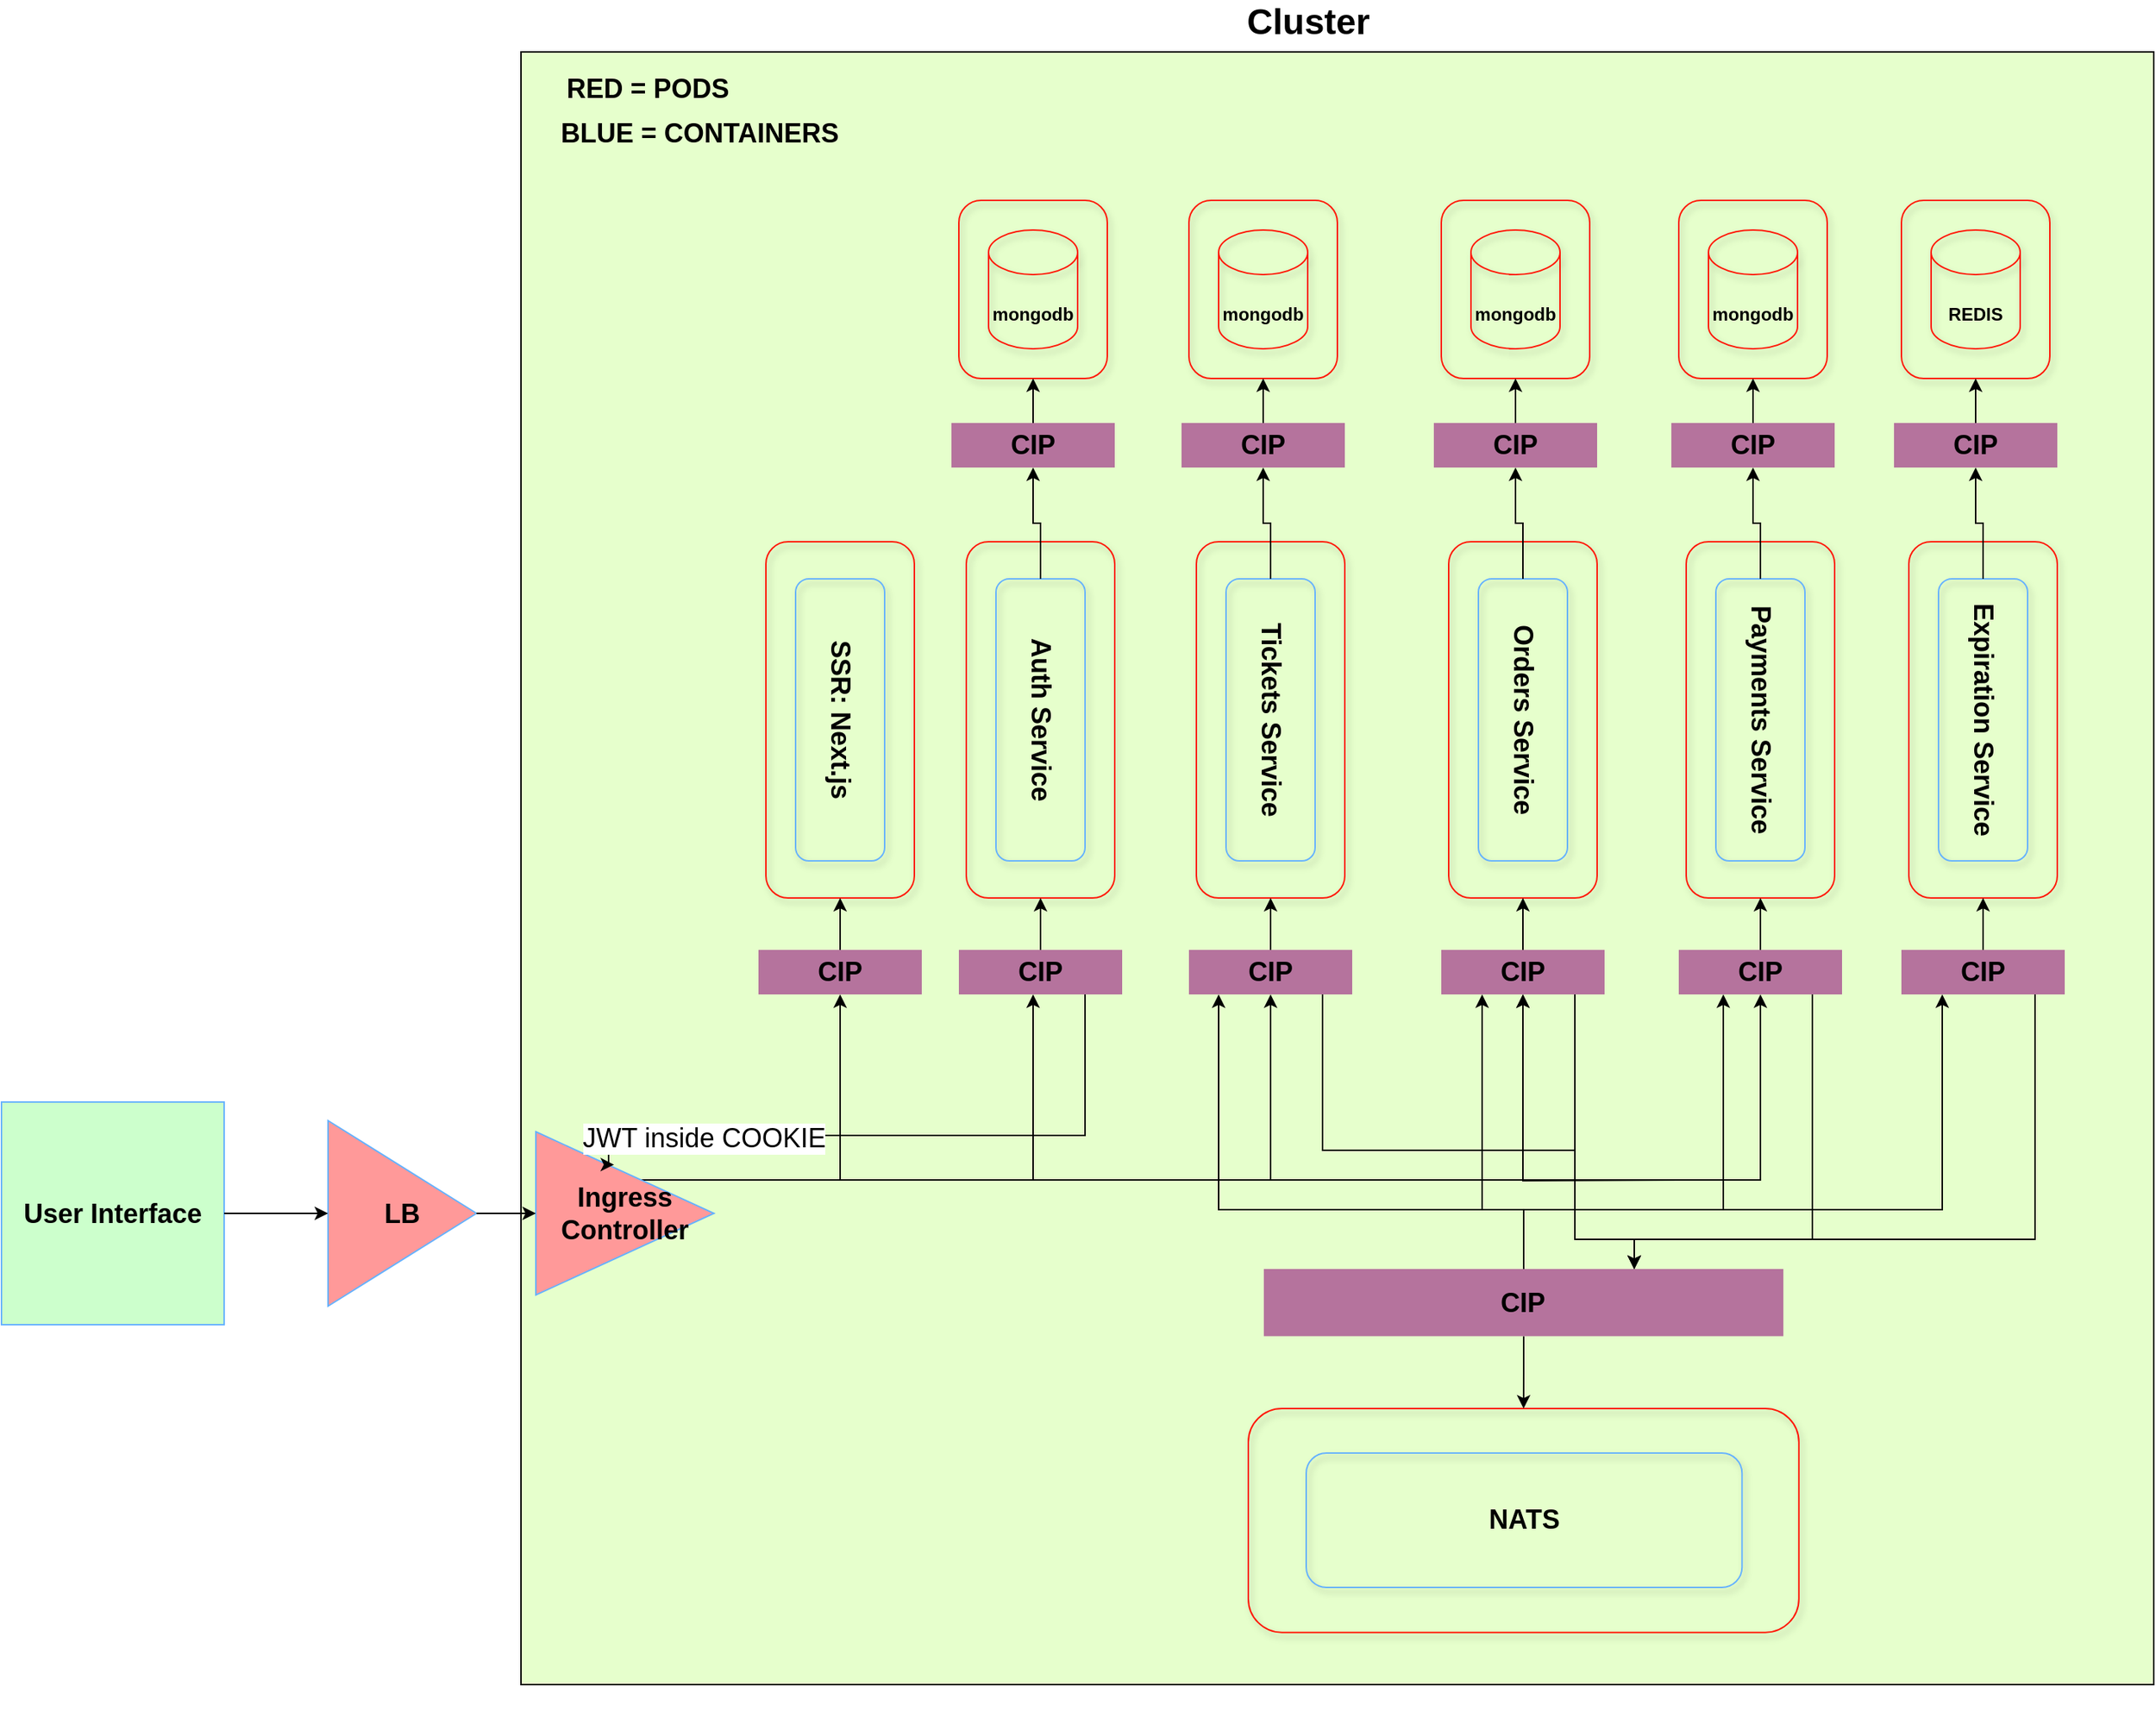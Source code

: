 <mxfile version="16.1.2" type="device"><diagram id="q9wXxjM_ykx0TMr-41ZR" name="Page-1"><mxGraphModel dx="4257" dy="2431" grid="1" gridSize="10" guides="1" tooltips="1" connect="1" arrows="1" fold="1" page="1" pageScale="1" pageWidth="850" pageHeight="1100" math="0" shadow="0"><root><mxCell id="0"/><mxCell id="1" parent="0"/><mxCell id="NYNyKy0_r3egmbN0h02k-190" value="&lt;b&gt;User Interface&lt;/b&gt;" style="whiteSpace=wrap;html=1;aspect=fixed;shadow=0;fontSize=18;strokeColor=#66B2FF;fillColor=#CCFFCC;" vertex="1" parent="1"><mxGeometry x="-1010" y="707.5" width="150" height="150" as="geometry"/></mxCell><mxCell id="NYNyKy0_r3egmbN0h02k-1" value="" style="whiteSpace=wrap;html=1;aspect=fixed;fillColor=#E6FFCC;" vertex="1" parent="1"><mxGeometry x="-660" width="1100" height="1100" as="geometry"/></mxCell><mxCell id="NYNyKy0_r3egmbN0h02k-2" value="&lt;font style=&quot;font-size: 24px&quot;&gt;&lt;b&gt;Cluster&lt;/b&gt;&lt;/font&gt;" style="text;html=1;align=center;verticalAlign=middle;resizable=0;points=[];autosize=1;strokeColor=none;fillColor=none;" vertex="1" parent="1"><mxGeometry x="-180" y="-30" width="100" height="20" as="geometry"/></mxCell><mxCell id="NYNyKy0_r3egmbN0h02k-100" value="" style="group" vertex="1" connectable="0" parent="1"><mxGeometry x="-215" y="100" width="115" height="535" as="geometry"/></mxCell><mxCell id="NYNyKy0_r3egmbN0h02k-18" value="&lt;b&gt;CIP&lt;/b&gt;" style="rounded=0;whiteSpace=wrap;html=1;shadow=0;fontSize=18;strokeColor=none;fillColor=#B5739D;" vertex="1" parent="NYNyKy0_r3egmbN0h02k-100"><mxGeometry y="150" width="110" height="30" as="geometry"/></mxCell><mxCell id="NYNyKy0_r3egmbN0h02k-20" value="" style="group" vertex="1" connectable="0" parent="NYNyKy0_r3egmbN0h02k-100"><mxGeometry x="5" width="100" height="120" as="geometry"/></mxCell><mxCell id="NYNyKy0_r3egmbN0h02k-12" value="" style="group" vertex="1" connectable="0" parent="NYNyKy0_r3egmbN0h02k-20"><mxGeometry width="100" height="120" as="geometry"/></mxCell><mxCell id="NYNyKy0_r3egmbN0h02k-5" value="" style="rounded=1;whiteSpace=wrap;html=1;shadow=1;fontSize=24;strokeColor=#FF1808;fillColor=none;rotation=90;" vertex="1" parent="NYNyKy0_r3egmbN0h02k-12"><mxGeometry x="-10" y="10" width="120" height="100" as="geometry"/></mxCell><mxCell id="NYNyKy0_r3egmbN0h02k-6" value="&lt;font style=&quot;font-size: 12px&quot;&gt;&lt;b&gt;mongodb&lt;/b&gt;&lt;/font&gt;" style="shape=cylinder3;whiteSpace=wrap;html=1;boundedLbl=1;backgroundOutline=1;size=15;shadow=1;fontSize=24;strokeColor=#FF1808;fillColor=none;" vertex="1" parent="NYNyKy0_r3egmbN0h02k-12"><mxGeometry x="20" y="20" width="60" height="80" as="geometry"/></mxCell><mxCell id="NYNyKy0_r3egmbN0h02k-30" value="" style="group" vertex="1" connectable="0" parent="NYNyKy0_r3egmbN0h02k-100"><mxGeometry x="5" y="230" width="110" height="305" as="geometry"/></mxCell><mxCell id="NYNyKy0_r3egmbN0h02k-10" value="" style="group" vertex="1" connectable="0" parent="NYNyKy0_r3egmbN0h02k-30"><mxGeometry x="5" width="100" height="240" as="geometry"/></mxCell><mxCell id="NYNyKy0_r3egmbN0h02k-4" value="" style="rounded=1;whiteSpace=wrap;html=1;shadow=1;fontSize=24;strokeColor=#FF1808;fillColor=none;rotation=90;" vertex="1" parent="NYNyKy0_r3egmbN0h02k-10"><mxGeometry x="-70" y="70" width="240" height="100" as="geometry"/></mxCell><mxCell id="NYNyKy0_r3egmbN0h02k-7" value="&lt;font style=&quot;font-size: 18px&quot;&gt;&lt;b&gt;Tickets Service&lt;/b&gt;&lt;/font&gt;" style="rounded=1;whiteSpace=wrap;html=1;shadow=1;fontSize=12;strokeColor=#66B2FF;fillColor=none;rotation=90;" vertex="1" parent="NYNyKy0_r3egmbN0h02k-10"><mxGeometry x="-45" y="90" width="190" height="60" as="geometry"/></mxCell><mxCell id="NYNyKy0_r3egmbN0h02k-29" style="edgeStyle=orthogonalEdgeStyle;rounded=0;orthogonalLoop=1;jettySize=auto;html=1;entryX=1;entryY=0.5;entryDx=0;entryDy=0;fontSize=18;" edge="1" parent="NYNyKy0_r3egmbN0h02k-30" source="NYNyKy0_r3egmbN0h02k-27" target="NYNyKy0_r3egmbN0h02k-4"><mxGeometry relative="1" as="geometry"/></mxCell><mxCell id="NYNyKy0_r3egmbN0h02k-27" value="&lt;b&gt;CIP&lt;/b&gt;" style="rounded=0;whiteSpace=wrap;html=1;shadow=0;fontSize=18;strokeColor=none;fillColor=#B5739D;" vertex="1" parent="NYNyKy0_r3egmbN0h02k-30"><mxGeometry y="275" width="110" height="30" as="geometry"/></mxCell><mxCell id="NYNyKy0_r3egmbN0h02k-37" style="edgeStyle=orthogonalEdgeStyle;rounded=0;orthogonalLoop=1;jettySize=auto;html=1;entryX=0.5;entryY=1;entryDx=0;entryDy=0;fontSize=18;" edge="1" parent="NYNyKy0_r3egmbN0h02k-100" source="NYNyKy0_r3egmbN0h02k-7" target="NYNyKy0_r3egmbN0h02k-18"><mxGeometry relative="1" as="geometry"/></mxCell><mxCell id="NYNyKy0_r3egmbN0h02k-19" style="edgeStyle=orthogonalEdgeStyle;rounded=0;orthogonalLoop=1;jettySize=auto;html=1;entryX=1;entryY=0.5;entryDx=0;entryDy=0;fontSize=18;" edge="1" parent="NYNyKy0_r3egmbN0h02k-100" source="NYNyKy0_r3egmbN0h02k-18" target="NYNyKy0_r3egmbN0h02k-5"><mxGeometry relative="1" as="geometry"/></mxCell><mxCell id="NYNyKy0_r3egmbN0h02k-101" value="&lt;font style=&quot;font-size: 18px&quot;&gt;&lt;b&gt;RED = PODS&lt;/b&gt;&lt;/font&gt;" style="text;html=1;align=center;verticalAlign=middle;resizable=0;points=[];autosize=1;strokeColor=none;fillColor=none;fontSize=18;" vertex="1" parent="1"><mxGeometry x="-640" y="10" width="130" height="30" as="geometry"/></mxCell><mxCell id="NYNyKy0_r3egmbN0h02k-110" value="" style="group" vertex="1" connectable="0" parent="1"><mxGeometry x="-45" y="100" width="115" height="535" as="geometry"/></mxCell><mxCell id="NYNyKy0_r3egmbN0h02k-112" value="" style="group" vertex="1" connectable="0" parent="NYNyKy0_r3egmbN0h02k-110"><mxGeometry x="5" width="100" height="120" as="geometry"/></mxCell><mxCell id="NYNyKy0_r3egmbN0h02k-113" value="" style="group" vertex="1" connectable="0" parent="NYNyKy0_r3egmbN0h02k-112"><mxGeometry width="100" height="120" as="geometry"/></mxCell><mxCell id="NYNyKy0_r3egmbN0h02k-114" value="" style="rounded=1;whiteSpace=wrap;html=1;shadow=1;fontSize=24;strokeColor=#FF1808;fillColor=none;rotation=90;" vertex="1" parent="NYNyKy0_r3egmbN0h02k-113"><mxGeometry x="-10" y="10" width="120" height="100" as="geometry"/></mxCell><mxCell id="NYNyKy0_r3egmbN0h02k-115" value="&lt;font style=&quot;font-size: 12px&quot;&gt;&lt;b&gt;mongodb&lt;/b&gt;&lt;/font&gt;" style="shape=cylinder3;whiteSpace=wrap;html=1;boundedLbl=1;backgroundOutline=1;size=15;shadow=1;fontSize=24;strokeColor=#FF1808;fillColor=none;" vertex="1" parent="NYNyKy0_r3egmbN0h02k-113"><mxGeometry x="20" y="20" width="60" height="80" as="geometry"/></mxCell><mxCell id="NYNyKy0_r3egmbN0h02k-136" value="" style="group" vertex="1" connectable="0" parent="NYNyKy0_r3egmbN0h02k-110"><mxGeometry y="150" width="115" height="385" as="geometry"/></mxCell><mxCell id="NYNyKy0_r3egmbN0h02k-111" value="&lt;b&gt;CIP&lt;/b&gt;" style="rounded=0;whiteSpace=wrap;html=1;shadow=0;fontSize=18;strokeColor=none;fillColor=#B5739D;" vertex="1" parent="NYNyKy0_r3egmbN0h02k-136"><mxGeometry width="110" height="30" as="geometry"/></mxCell><mxCell id="NYNyKy0_r3egmbN0h02k-116" value="" style="group" vertex="1" connectable="0" parent="NYNyKy0_r3egmbN0h02k-136"><mxGeometry x="5" y="80" width="110" height="305" as="geometry"/></mxCell><mxCell id="NYNyKy0_r3egmbN0h02k-117" value="" style="group" vertex="1" connectable="0" parent="NYNyKy0_r3egmbN0h02k-116"><mxGeometry x="5" width="100" height="240" as="geometry"/></mxCell><mxCell id="NYNyKy0_r3egmbN0h02k-118" value="" style="rounded=1;whiteSpace=wrap;html=1;shadow=1;fontSize=24;strokeColor=#FF1808;fillColor=none;rotation=90;" vertex="1" parent="NYNyKy0_r3egmbN0h02k-117"><mxGeometry x="-70" y="70" width="240" height="100" as="geometry"/></mxCell><mxCell id="NYNyKy0_r3egmbN0h02k-119" value="&lt;font style=&quot;font-size: 18px&quot;&gt;&lt;b&gt;Orders Service&lt;br&gt;&lt;/b&gt;&lt;/font&gt;" style="rounded=1;whiteSpace=wrap;html=1;shadow=1;fontSize=12;strokeColor=#66B2FF;fillColor=none;rotation=90;" vertex="1" parent="NYNyKy0_r3egmbN0h02k-117"><mxGeometry x="-45" y="90" width="190" height="60" as="geometry"/></mxCell><mxCell id="NYNyKy0_r3egmbN0h02k-120" style="edgeStyle=orthogonalEdgeStyle;rounded=0;orthogonalLoop=1;jettySize=auto;html=1;entryX=1;entryY=0.5;entryDx=0;entryDy=0;fontSize=18;" edge="1" parent="NYNyKy0_r3egmbN0h02k-116" source="NYNyKy0_r3egmbN0h02k-121" target="NYNyKy0_r3egmbN0h02k-118"><mxGeometry relative="1" as="geometry"/></mxCell><mxCell id="NYNyKy0_r3egmbN0h02k-121" value="&lt;b&gt;CIP&lt;/b&gt;" style="rounded=0;whiteSpace=wrap;html=1;shadow=0;fontSize=18;strokeColor=none;fillColor=#B5739D;" vertex="1" parent="NYNyKy0_r3egmbN0h02k-116"><mxGeometry y="275" width="110" height="30" as="geometry"/></mxCell><mxCell id="NYNyKy0_r3egmbN0h02k-122" style="edgeStyle=orthogonalEdgeStyle;rounded=0;orthogonalLoop=1;jettySize=auto;html=1;entryX=0.5;entryY=1;entryDx=0;entryDy=0;fontSize=18;" edge="1" parent="NYNyKy0_r3egmbN0h02k-136" source="NYNyKy0_r3egmbN0h02k-119" target="NYNyKy0_r3egmbN0h02k-111"><mxGeometry relative="1" as="geometry"/></mxCell><mxCell id="NYNyKy0_r3egmbN0h02k-123" style="edgeStyle=orthogonalEdgeStyle;rounded=0;orthogonalLoop=1;jettySize=auto;html=1;entryX=1;entryY=0.5;entryDx=0;entryDy=0;fontSize=18;" edge="1" parent="NYNyKy0_r3egmbN0h02k-110" source="NYNyKy0_r3egmbN0h02k-111" target="NYNyKy0_r3egmbN0h02k-114"><mxGeometry relative="1" as="geometry"/></mxCell><mxCell id="NYNyKy0_r3egmbN0h02k-137" value="" style="group" vertex="1" connectable="0" parent="1"><mxGeometry x="115" y="100" width="115" height="535" as="geometry"/></mxCell><mxCell id="NYNyKy0_r3egmbN0h02k-138" value="" style="group" vertex="1" connectable="0" parent="NYNyKy0_r3egmbN0h02k-137"><mxGeometry x="5" width="100" height="120" as="geometry"/></mxCell><mxCell id="NYNyKy0_r3egmbN0h02k-139" value="" style="group" vertex="1" connectable="0" parent="NYNyKy0_r3egmbN0h02k-138"><mxGeometry width="100" height="120" as="geometry"/></mxCell><mxCell id="NYNyKy0_r3egmbN0h02k-140" value="" style="rounded=1;whiteSpace=wrap;html=1;shadow=1;fontSize=24;strokeColor=#FF1808;fillColor=none;rotation=90;" vertex="1" parent="NYNyKy0_r3egmbN0h02k-139"><mxGeometry x="-10" y="10" width="120" height="100" as="geometry"/></mxCell><mxCell id="NYNyKy0_r3egmbN0h02k-141" value="&lt;font style=&quot;font-size: 12px&quot;&gt;&lt;b&gt;mongodb&lt;/b&gt;&lt;/font&gt;" style="shape=cylinder3;whiteSpace=wrap;html=1;boundedLbl=1;backgroundOutline=1;size=15;shadow=1;fontSize=24;strokeColor=#FF1808;fillColor=none;" vertex="1" parent="NYNyKy0_r3egmbN0h02k-139"><mxGeometry x="20" y="20" width="60" height="80" as="geometry"/></mxCell><mxCell id="NYNyKy0_r3egmbN0h02k-142" value="" style="group" vertex="1" connectable="0" parent="NYNyKy0_r3egmbN0h02k-137"><mxGeometry y="150" width="115" height="385" as="geometry"/></mxCell><mxCell id="NYNyKy0_r3egmbN0h02k-143" value="&lt;b&gt;CIP&lt;/b&gt;" style="rounded=0;whiteSpace=wrap;html=1;shadow=0;fontSize=18;strokeColor=none;fillColor=#B5739D;" vertex="1" parent="NYNyKy0_r3egmbN0h02k-142"><mxGeometry width="110" height="30" as="geometry"/></mxCell><mxCell id="NYNyKy0_r3egmbN0h02k-144" value="" style="group" vertex="1" connectable="0" parent="NYNyKy0_r3egmbN0h02k-142"><mxGeometry x="5" y="80" width="110" height="305" as="geometry"/></mxCell><mxCell id="NYNyKy0_r3egmbN0h02k-145" value="" style="group" vertex="1" connectable="0" parent="NYNyKy0_r3egmbN0h02k-144"><mxGeometry x="5" width="100" height="240" as="geometry"/></mxCell><mxCell id="NYNyKy0_r3egmbN0h02k-146" value="" style="rounded=1;whiteSpace=wrap;html=1;shadow=1;fontSize=24;strokeColor=#FF1808;fillColor=none;rotation=90;" vertex="1" parent="NYNyKy0_r3egmbN0h02k-145"><mxGeometry x="-70" y="70" width="240" height="100" as="geometry"/></mxCell><mxCell id="NYNyKy0_r3egmbN0h02k-147" value="&lt;font style=&quot;font-size: 18px&quot;&gt;&lt;b&gt;Payments Service&lt;br&gt;&lt;/b&gt;&lt;/font&gt;" style="rounded=1;whiteSpace=wrap;html=1;shadow=1;fontSize=12;strokeColor=#66B2FF;fillColor=none;rotation=90;" vertex="1" parent="NYNyKy0_r3egmbN0h02k-145"><mxGeometry x="-45" y="90" width="190" height="60" as="geometry"/></mxCell><mxCell id="NYNyKy0_r3egmbN0h02k-148" style="edgeStyle=orthogonalEdgeStyle;rounded=0;orthogonalLoop=1;jettySize=auto;html=1;entryX=1;entryY=0.5;entryDx=0;entryDy=0;fontSize=18;" edge="1" parent="NYNyKy0_r3egmbN0h02k-144" source="NYNyKy0_r3egmbN0h02k-149" target="NYNyKy0_r3egmbN0h02k-146"><mxGeometry relative="1" as="geometry"/></mxCell><mxCell id="NYNyKy0_r3egmbN0h02k-149" value="&lt;b&gt;CIP&lt;/b&gt;" style="rounded=0;whiteSpace=wrap;html=1;shadow=0;fontSize=18;strokeColor=none;fillColor=#B5739D;" vertex="1" parent="NYNyKy0_r3egmbN0h02k-144"><mxGeometry y="275" width="110" height="30" as="geometry"/></mxCell><mxCell id="NYNyKy0_r3egmbN0h02k-150" style="edgeStyle=orthogonalEdgeStyle;rounded=0;orthogonalLoop=1;jettySize=auto;html=1;entryX=0.5;entryY=1;entryDx=0;entryDy=0;fontSize=18;" edge="1" parent="NYNyKy0_r3egmbN0h02k-142" source="NYNyKy0_r3egmbN0h02k-147" target="NYNyKy0_r3egmbN0h02k-143"><mxGeometry relative="1" as="geometry"/></mxCell><mxCell id="NYNyKy0_r3egmbN0h02k-151" style="edgeStyle=orthogonalEdgeStyle;rounded=0;orthogonalLoop=1;jettySize=auto;html=1;entryX=1;entryY=0.5;entryDx=0;entryDy=0;fontSize=18;" edge="1" parent="NYNyKy0_r3egmbN0h02k-137" source="NYNyKy0_r3egmbN0h02k-143" target="NYNyKy0_r3egmbN0h02k-140"><mxGeometry relative="1" as="geometry"/></mxCell><mxCell id="NYNyKy0_r3egmbN0h02k-166" value="" style="group" vertex="1" connectable="0" parent="1"><mxGeometry x="265" y="100" width="115" height="535" as="geometry"/></mxCell><mxCell id="NYNyKy0_r3egmbN0h02k-167" value="" style="group" vertex="1" connectable="0" parent="NYNyKy0_r3egmbN0h02k-166"><mxGeometry x="5" width="100" height="120" as="geometry"/></mxCell><mxCell id="NYNyKy0_r3egmbN0h02k-168" value="" style="group" vertex="1" connectable="0" parent="NYNyKy0_r3egmbN0h02k-167"><mxGeometry width="100" height="120" as="geometry"/></mxCell><mxCell id="NYNyKy0_r3egmbN0h02k-169" value="" style="rounded=1;whiteSpace=wrap;html=1;shadow=1;fontSize=24;strokeColor=#FF1808;fillColor=none;rotation=90;" vertex="1" parent="NYNyKy0_r3egmbN0h02k-168"><mxGeometry x="-10" y="10" width="120" height="100" as="geometry"/></mxCell><mxCell id="NYNyKy0_r3egmbN0h02k-170" value="&lt;span style=&quot;font-size: 12px&quot;&gt;&lt;b&gt;REDIS&lt;/b&gt;&lt;/span&gt;" style="shape=cylinder3;whiteSpace=wrap;html=1;boundedLbl=1;backgroundOutline=1;size=15;shadow=1;fontSize=24;strokeColor=#FF1808;fillColor=none;" vertex="1" parent="NYNyKy0_r3egmbN0h02k-168"><mxGeometry x="20" y="20" width="60" height="80" as="geometry"/></mxCell><mxCell id="NYNyKy0_r3egmbN0h02k-171" value="" style="group" vertex="1" connectable="0" parent="NYNyKy0_r3egmbN0h02k-166"><mxGeometry y="150" width="115" height="385" as="geometry"/></mxCell><mxCell id="NYNyKy0_r3egmbN0h02k-172" value="&lt;b&gt;CIP&lt;/b&gt;" style="rounded=0;whiteSpace=wrap;html=1;shadow=0;fontSize=18;strokeColor=none;fillColor=#B5739D;" vertex="1" parent="NYNyKy0_r3egmbN0h02k-171"><mxGeometry width="110" height="30" as="geometry"/></mxCell><mxCell id="NYNyKy0_r3egmbN0h02k-173" value="" style="group" vertex="1" connectable="0" parent="NYNyKy0_r3egmbN0h02k-171"><mxGeometry x="5" y="80" width="110" height="305" as="geometry"/></mxCell><mxCell id="NYNyKy0_r3egmbN0h02k-174" value="" style="group" vertex="1" connectable="0" parent="NYNyKy0_r3egmbN0h02k-173"><mxGeometry x="5" width="100" height="240" as="geometry"/></mxCell><mxCell id="NYNyKy0_r3egmbN0h02k-175" value="" style="rounded=1;whiteSpace=wrap;html=1;shadow=1;fontSize=24;strokeColor=#FF1808;fillColor=none;rotation=90;" vertex="1" parent="NYNyKy0_r3egmbN0h02k-174"><mxGeometry x="-70" y="70" width="240" height="100" as="geometry"/></mxCell><mxCell id="NYNyKy0_r3egmbN0h02k-176" value="&lt;font style=&quot;font-size: 18px&quot;&gt;&lt;b&gt;Expiration Service&lt;br&gt;&lt;/b&gt;&lt;/font&gt;" style="rounded=1;whiteSpace=wrap;html=1;shadow=1;fontSize=12;strokeColor=#66B2FF;fillColor=none;rotation=90;" vertex="1" parent="NYNyKy0_r3egmbN0h02k-174"><mxGeometry x="-45" y="90" width="190" height="60" as="geometry"/></mxCell><mxCell id="NYNyKy0_r3egmbN0h02k-177" style="edgeStyle=orthogonalEdgeStyle;rounded=0;orthogonalLoop=1;jettySize=auto;html=1;entryX=1;entryY=0.5;entryDx=0;entryDy=0;fontSize=18;" edge="1" parent="NYNyKy0_r3egmbN0h02k-173" source="NYNyKy0_r3egmbN0h02k-178" target="NYNyKy0_r3egmbN0h02k-175"><mxGeometry relative="1" as="geometry"/></mxCell><mxCell id="NYNyKy0_r3egmbN0h02k-178" value="&lt;b&gt;CIP&lt;/b&gt;" style="rounded=0;whiteSpace=wrap;html=1;shadow=0;fontSize=18;strokeColor=none;fillColor=#B5739D;" vertex="1" parent="NYNyKy0_r3egmbN0h02k-173"><mxGeometry y="275" width="110" height="30" as="geometry"/></mxCell><mxCell id="NYNyKy0_r3egmbN0h02k-179" style="edgeStyle=orthogonalEdgeStyle;rounded=0;orthogonalLoop=1;jettySize=auto;html=1;entryX=0.5;entryY=1;entryDx=0;entryDy=0;fontSize=18;" edge="1" parent="NYNyKy0_r3egmbN0h02k-171" source="NYNyKy0_r3egmbN0h02k-176" target="NYNyKy0_r3egmbN0h02k-172"><mxGeometry relative="1" as="geometry"/></mxCell><mxCell id="NYNyKy0_r3egmbN0h02k-180" style="edgeStyle=orthogonalEdgeStyle;rounded=0;orthogonalLoop=1;jettySize=auto;html=1;entryX=1;entryY=0.5;entryDx=0;entryDy=0;fontSize=18;" edge="1" parent="NYNyKy0_r3egmbN0h02k-166" source="NYNyKy0_r3egmbN0h02k-172" target="NYNyKy0_r3egmbN0h02k-169"><mxGeometry relative="1" as="geometry"/></mxCell><mxCell id="NYNyKy0_r3egmbN0h02k-181" value="&lt;b&gt;LB&lt;/b&gt;" style="triangle;whiteSpace=wrap;html=1;shadow=0;fontSize=18;strokeColor=#66B2FF;fillColor=#FF9999;" vertex="1" parent="1"><mxGeometry x="-790" y="720" width="100" height="125" as="geometry"/></mxCell><mxCell id="NYNyKy0_r3egmbN0h02k-184" style="edgeStyle=orthogonalEdgeStyle;rounded=0;orthogonalLoop=1;jettySize=auto;html=1;entryX=0.5;entryY=1;entryDx=0;entryDy=0;fontSize=18;" edge="1" parent="1" source="NYNyKy0_r3egmbN0h02k-183"><mxGeometry relative="1" as="geometry"><mxPoint x="-315" y="635" as="targetPoint"/><Array as="points"><mxPoint x="-315" y="760"/></Array></mxGeometry></mxCell><mxCell id="NYNyKy0_r3egmbN0h02k-185" style="edgeStyle=orthogonalEdgeStyle;rounded=0;orthogonalLoop=1;jettySize=auto;html=1;fontSize=18;entryX=0.5;entryY=1;entryDx=0;entryDy=0;" edge="1" parent="1" source="NYNyKy0_r3egmbN0h02k-183" target="NYNyKy0_r3egmbN0h02k-27"><mxGeometry relative="1" as="geometry"><mxPoint x="-155" y="640" as="targetPoint"/><Array as="points"><mxPoint x="-155" y="760"/></Array></mxGeometry></mxCell><mxCell id="NYNyKy0_r3egmbN0h02k-186" style="edgeStyle=orthogonalEdgeStyle;rounded=0;orthogonalLoop=1;jettySize=auto;html=1;fontSize=18;" edge="1" parent="1" source="NYNyKy0_r3egmbN0h02k-183" target="NYNyKy0_r3egmbN0h02k-121"><mxGeometry relative="1" as="geometry"><Array as="points"><mxPoint x="15" y="760"/></Array></mxGeometry></mxCell><mxCell id="NYNyKy0_r3egmbN0h02k-187" style="edgeStyle=orthogonalEdgeStyle;rounded=0;orthogonalLoop=1;jettySize=auto;html=1;fontSize=18;" edge="1" parent="1" source="NYNyKy0_r3egmbN0h02k-183" target="NYNyKy0_r3egmbN0h02k-149"><mxGeometry relative="1" as="geometry"><Array as="points"><mxPoint x="175" y="760"/></Array></mxGeometry></mxCell><mxCell id="NYNyKy0_r3egmbN0h02k-237" style="edgeStyle=orthogonalEdgeStyle;rounded=0;orthogonalLoop=1;jettySize=auto;html=1;entryX=0.5;entryY=1;entryDx=0;entryDy=0;shadow=0;fontSize=18;strokeColor=#000000;fillColor=#0829FF;" edge="1" parent="1" source="NYNyKy0_r3egmbN0h02k-183" target="NYNyKy0_r3egmbN0h02k-215"><mxGeometry relative="1" as="geometry"><Array as="points"><mxPoint x="-445" y="760"/></Array></mxGeometry></mxCell><mxCell id="NYNyKy0_r3egmbN0h02k-183" value="&lt;b&gt;Ingress Controller&lt;/b&gt;" style="triangle;whiteSpace=wrap;html=1;shadow=0;fontSize=18;strokeColor=#66B2FF;fillColor=#FF9999;" vertex="1" parent="1"><mxGeometry x="-650" y="727.5" width="120" height="110" as="geometry"/></mxCell><mxCell id="NYNyKy0_r3egmbN0h02k-189" style="edgeStyle=orthogonalEdgeStyle;rounded=0;orthogonalLoop=1;jettySize=auto;html=1;fontSize=18;" edge="1" parent="1" source="NYNyKy0_r3egmbN0h02k-181" target="NYNyKy0_r3egmbN0h02k-183"><mxGeometry relative="1" as="geometry"/></mxCell><mxCell id="NYNyKy0_r3egmbN0h02k-191" style="edgeStyle=orthogonalEdgeStyle;rounded=0;orthogonalLoop=1;jettySize=auto;html=1;entryX=0;entryY=0.5;entryDx=0;entryDy=0;fontSize=18;" edge="1" parent="1" source="NYNyKy0_r3egmbN0h02k-190" target="NYNyKy0_r3egmbN0h02k-181"><mxGeometry relative="1" as="geometry"/></mxCell><mxCell id="NYNyKy0_r3egmbN0h02k-194" value="" style="group;rotation=-90;" vertex="1" connectable="0" parent="1"><mxGeometry x="-20" y="760" width="220.909" height="460" as="geometry"/></mxCell><mxCell id="NYNyKy0_r3egmbN0h02k-196" value="" style="group;rotation=-90;" vertex="1" connectable="0" parent="NYNyKy0_r3egmbN0h02k-194"><mxGeometry x="-42" y="49" width="262.909" height="361.967" as="geometry"/></mxCell><mxCell id="NYNyKy0_r3egmbN0h02k-197" value="" style="group;rotation=-90;" vertex="1" connectable="0" parent="NYNyKy0_r3egmbN0h02k-196"><mxGeometry width="262.909" height="361.967" as="geometry"/></mxCell><mxCell id="NYNyKy0_r3egmbN0h02k-202" value="" style="group" vertex="1" connectable="0" parent="NYNyKy0_r3egmbN0h02k-197"><mxGeometry x="-108" y="105" width="370.909" height="150.82" as="geometry"/></mxCell><mxCell id="NYNyKy0_r3egmbN0h02k-198" value="" style="rounded=1;whiteSpace=wrap;html=1;shadow=1;fontSize=24;strokeColor=#FF1808;fillColor=none;rotation=0;" vertex="1" parent="NYNyKy0_r3egmbN0h02k-202"><mxGeometry width="370.909" height="150.82" as="geometry"/></mxCell><mxCell id="NYNyKy0_r3egmbN0h02k-199" value="&lt;font style=&quot;font-size: 18px&quot;&gt;&lt;b&gt;NATS&lt;br&gt;&lt;/b&gt;&lt;/font&gt;" style="rounded=1;whiteSpace=wrap;html=1;shadow=1;fontSize=12;strokeColor=#66B2FF;fillColor=none;rotation=0;" vertex="1" parent="NYNyKy0_r3egmbN0h02k-202"><mxGeometry x="39" y="30" width="293.636" height="90.492" as="geometry"/></mxCell><mxCell id="NYNyKy0_r3egmbN0h02k-201" style="edgeStyle=orthogonalEdgeStyle;rounded=0;orthogonalLoop=1;jettySize=auto;html=1;fontSize=18;" edge="1" parent="1" source="NYNyKy0_r3egmbN0h02k-195" target="NYNyKy0_r3egmbN0h02k-198"><mxGeometry relative="1" as="geometry"/></mxCell><mxCell id="NYNyKy0_r3egmbN0h02k-209" style="edgeStyle=orthogonalEdgeStyle;rounded=0;orthogonalLoop=1;jettySize=auto;html=1;fontSize=18;" edge="1" parent="1" source="NYNyKy0_r3egmbN0h02k-195" target="NYNyKy0_r3egmbN0h02k-149"><mxGeometry relative="1" as="geometry"><mxPoint x="150" y="640" as="targetPoint"/><Array as="points"><mxPoint x="16" y="780"/><mxPoint x="150" y="780"/></Array></mxGeometry></mxCell><mxCell id="NYNyKy0_r3egmbN0h02k-210" style="edgeStyle=orthogonalEdgeStyle;rounded=0;orthogonalLoop=1;jettySize=auto;html=1;entryX=0.25;entryY=1;entryDx=0;entryDy=0;fontSize=18;" edge="1" parent="1" source="NYNyKy0_r3egmbN0h02k-195" target="NYNyKy0_r3egmbN0h02k-121"><mxGeometry relative="1" as="geometry"><Array as="points"><mxPoint x="16" y="780"/><mxPoint x="-12" y="780"/></Array></mxGeometry></mxCell><mxCell id="NYNyKy0_r3egmbN0h02k-211" style="edgeStyle=orthogonalEdgeStyle;rounded=0;orthogonalLoop=1;jettySize=auto;html=1;entryX=0.25;entryY=1;entryDx=0;entryDy=0;fontSize=18;fillColor=#0829FF;shadow=0;strokeColor=#000000;" edge="1" parent="1" source="NYNyKy0_r3egmbN0h02k-195" target="NYNyKy0_r3egmbN0h02k-178"><mxGeometry relative="1" as="geometry"><Array as="points"><mxPoint x="16" y="780"/><mxPoint x="298" y="780"/></Array></mxGeometry></mxCell><mxCell id="NYNyKy0_r3egmbN0h02k-212" style="edgeStyle=orthogonalEdgeStyle;rounded=0;orthogonalLoop=1;jettySize=auto;html=1;fontSize=18;" edge="1" parent="1" source="NYNyKy0_r3egmbN0h02k-195" target="NYNyKy0_r3egmbN0h02k-27"><mxGeometry relative="1" as="geometry"><mxPoint x="-190" y="640" as="targetPoint"/><Array as="points"><mxPoint x="16" y="780"/><mxPoint x="-190" y="780"/></Array></mxGeometry></mxCell><mxCell id="NYNyKy0_r3egmbN0h02k-195" value="&lt;b&gt;CIP&lt;/b&gt;" style="rounded=0;whiteSpace=wrap;html=1;shadow=0;fontSize=18;strokeColor=none;fillColor=#B5739D;rotation=0;" vertex="1" parent="1"><mxGeometry x="-159.55" y="820" width="350" height="45.25" as="geometry"/></mxCell><mxCell id="NYNyKy0_r3egmbN0h02k-206" style="edgeStyle=orthogonalEdgeStyle;rounded=0;orthogonalLoop=1;jettySize=auto;html=1;fontSize=18;" edge="1" parent="1" source="NYNyKy0_r3egmbN0h02k-178" target="NYNyKy0_r3egmbN0h02k-195"><mxGeometry relative="1" as="geometry"><Array as="points"><mxPoint x="360" y="800"/><mxPoint x="90" y="800"/></Array></mxGeometry></mxCell><mxCell id="NYNyKy0_r3egmbN0h02k-207" value="" style="edgeStyle=orthogonalEdgeStyle;rounded=0;orthogonalLoop=1;jettySize=auto;html=1;fontSize=18;" edge="1" parent="1" target="NYNyKy0_r3egmbN0h02k-121"><mxGeometry relative="1" as="geometry"><mxPoint x="120" y="760" as="sourcePoint"/></mxGeometry></mxCell><mxCell id="NYNyKy0_r3egmbN0h02k-208" style="edgeStyle=orthogonalEdgeStyle;rounded=0;orthogonalLoop=1;jettySize=auto;html=1;fontSize=18;" edge="1" parent="1" source="NYNyKy0_r3egmbN0h02k-149" target="NYNyKy0_r3egmbN0h02k-195"><mxGeometry relative="1" as="geometry"><Array as="points"><mxPoint x="210" y="800"/><mxPoint x="90" y="800"/></Array></mxGeometry></mxCell><mxCell id="NYNyKy0_r3egmbN0h02k-213" style="edgeStyle=orthogonalEdgeStyle;rounded=0;orthogonalLoop=1;jettySize=auto;html=1;shadow=0;fontSize=18;strokeColor=#000000;fillColor=#0829FF;" edge="1" parent="1" source="NYNyKy0_r3egmbN0h02k-121"><mxGeometry relative="1" as="geometry"><mxPoint x="90" y="820" as="targetPoint"/><Array as="points"><mxPoint x="50" y="800"/><mxPoint x="90" y="800"/></Array></mxGeometry></mxCell><mxCell id="NYNyKy0_r3egmbN0h02k-214" style="edgeStyle=orthogonalEdgeStyle;rounded=0;orthogonalLoop=1;jettySize=auto;html=1;shadow=0;fontSize=18;strokeColor=#000000;fillColor=#0829FF;" edge="1" parent="1" source="NYNyKy0_r3egmbN0h02k-27"><mxGeometry relative="1" as="geometry"><mxPoint x="90" y="820" as="targetPoint"/><Array as="points"><mxPoint x="-120" y="740"/><mxPoint x="50" y="740"/><mxPoint x="50" y="800"/><mxPoint x="90" y="800"/></Array></mxGeometry></mxCell><mxCell id="NYNyKy0_r3egmbN0h02k-215" value="&lt;b&gt;CIP&lt;/b&gt;" style="rounded=0;whiteSpace=wrap;html=1;shadow=0;fontSize=18;strokeColor=none;fillColor=#B5739D;" vertex="1" parent="1"><mxGeometry x="-500" y="605" width="110" height="30" as="geometry"/></mxCell><mxCell id="NYNyKy0_r3egmbN0h02k-216" value="" style="group" vertex="1" connectable="0" parent="1"><mxGeometry x="-495" y="330" width="100" height="240" as="geometry"/></mxCell><mxCell id="NYNyKy0_r3egmbN0h02k-217" value="" style="group" vertex="1" connectable="0" parent="NYNyKy0_r3egmbN0h02k-216"><mxGeometry width="100" height="240" as="geometry"/></mxCell><mxCell id="NYNyKy0_r3egmbN0h02k-218" value="" style="rounded=1;whiteSpace=wrap;html=1;shadow=1;fontSize=24;strokeColor=#FF1808;fillColor=none;rotation=90;" vertex="1" parent="NYNyKy0_r3egmbN0h02k-217"><mxGeometry x="-70" y="70" width="240" height="100" as="geometry"/></mxCell><mxCell id="NYNyKy0_r3egmbN0h02k-219" value="&lt;font style=&quot;font-size: 18px&quot;&gt;&lt;b&gt;SSR: Next.js&lt;br&gt;&lt;/b&gt;&lt;/font&gt;" style="rounded=1;whiteSpace=wrap;html=1;shadow=1;fontSize=12;strokeColor=#66B2FF;fillColor=none;rotation=90;" vertex="1" parent="NYNyKy0_r3egmbN0h02k-217"><mxGeometry x="-45" y="90" width="190" height="60" as="geometry"/></mxCell><mxCell id="NYNyKy0_r3egmbN0h02k-220" style="edgeStyle=orthogonalEdgeStyle;rounded=0;orthogonalLoop=1;jettySize=auto;html=1;entryX=1;entryY=0.5;entryDx=0;entryDy=0;fontSize=18;" edge="1" parent="1" source="NYNyKy0_r3egmbN0h02k-215" target="NYNyKy0_r3egmbN0h02k-218"><mxGeometry relative="1" as="geometry"/></mxCell><mxCell id="NYNyKy0_r3egmbN0h02k-221" value="&lt;b&gt;CIP&lt;/b&gt;" style="rounded=0;whiteSpace=wrap;html=1;shadow=0;fontSize=18;strokeColor=none;fillColor=#B5739D;" vertex="1" parent="1"><mxGeometry x="-370" y="250" width="110" height="30" as="geometry"/></mxCell><mxCell id="NYNyKy0_r3egmbN0h02k-222" value="" style="group" vertex="1" connectable="0" parent="1"><mxGeometry x="-365" y="100" width="100" height="120" as="geometry"/></mxCell><mxCell id="NYNyKy0_r3egmbN0h02k-223" value="" style="group" vertex="1" connectable="0" parent="NYNyKy0_r3egmbN0h02k-222"><mxGeometry width="100" height="120" as="geometry"/></mxCell><mxCell id="NYNyKy0_r3egmbN0h02k-224" value="" style="rounded=1;whiteSpace=wrap;html=1;shadow=1;fontSize=24;strokeColor=#FF1808;fillColor=none;rotation=90;" vertex="1" parent="NYNyKy0_r3egmbN0h02k-223"><mxGeometry x="-10" y="10" width="120" height="100" as="geometry"/></mxCell><mxCell id="NYNyKy0_r3egmbN0h02k-225" value="&lt;font style=&quot;font-size: 12px&quot;&gt;&lt;b&gt;mongodb&lt;/b&gt;&lt;/font&gt;" style="shape=cylinder3;whiteSpace=wrap;html=1;boundedLbl=1;backgroundOutline=1;size=15;shadow=1;fontSize=24;strokeColor=#FF1808;fillColor=none;" vertex="1" parent="NYNyKy0_r3egmbN0h02k-223"><mxGeometry x="20" y="20" width="60" height="80" as="geometry"/></mxCell><mxCell id="NYNyKy0_r3egmbN0h02k-226" value="" style="group" vertex="1" connectable="0" parent="1"><mxGeometry x="-360" y="330" width="100" height="240" as="geometry"/></mxCell><mxCell id="NYNyKy0_r3egmbN0h02k-227" value="" style="rounded=1;whiteSpace=wrap;html=1;shadow=1;fontSize=24;strokeColor=#FF1808;fillColor=none;rotation=90;" vertex="1" parent="NYNyKy0_r3egmbN0h02k-226"><mxGeometry x="-70" y="70" width="240" height="100" as="geometry"/></mxCell><mxCell id="NYNyKy0_r3egmbN0h02k-228" value="&lt;font style=&quot;font-size: 18px&quot;&gt;&lt;b&gt;Auth Service&lt;/b&gt;&lt;/font&gt;" style="rounded=1;whiteSpace=wrap;html=1;shadow=1;fontSize=12;strokeColor=#66B2FF;fillColor=none;rotation=90;" vertex="1" parent="NYNyKy0_r3egmbN0h02k-226"><mxGeometry x="-45" y="90" width="190" height="60" as="geometry"/></mxCell><mxCell id="NYNyKy0_r3egmbN0h02k-230" style="edgeStyle=orthogonalEdgeStyle;rounded=0;orthogonalLoop=1;jettySize=auto;html=1;entryX=0.5;entryY=1;entryDx=0;entryDy=0;fontSize=18;" edge="1" parent="1" source="NYNyKy0_r3egmbN0h02k-228" target="NYNyKy0_r3egmbN0h02k-221"><mxGeometry relative="1" as="geometry"/></mxCell><mxCell id="NYNyKy0_r3egmbN0h02k-231" style="edgeStyle=orthogonalEdgeStyle;rounded=0;orthogonalLoop=1;jettySize=auto;html=1;entryX=1;entryY=0.5;entryDx=0;entryDy=0;fontSize=18;" edge="1" parent="1" source="NYNyKy0_r3egmbN0h02k-221" target="NYNyKy0_r3egmbN0h02k-224"><mxGeometry relative="1" as="geometry"/></mxCell><mxCell id="NYNyKy0_r3egmbN0h02k-236" style="edgeStyle=orthogonalEdgeStyle;rounded=0;orthogonalLoop=1;jettySize=auto;html=1;entryX=1;entryY=0.5;entryDx=0;entryDy=0;shadow=0;fontSize=18;strokeColor=#000000;fillColor=#0829FF;" edge="1" parent="1" source="NYNyKy0_r3egmbN0h02k-232" target="NYNyKy0_r3egmbN0h02k-227"><mxGeometry relative="1" as="geometry"/></mxCell><mxCell id="NYNyKy0_r3egmbN0h02k-238" style="edgeStyle=orthogonalEdgeStyle;rounded=0;orthogonalLoop=1;jettySize=auto;html=1;entryX=0.439;entryY=0.202;entryDx=0;entryDy=0;entryPerimeter=0;shadow=0;fontSize=18;strokeColor=#000000;fillColor=#0829FF;" edge="1" parent="1" source="NYNyKy0_r3egmbN0h02k-232" target="NYNyKy0_r3egmbN0h02k-183"><mxGeometry relative="1" as="geometry"><Array as="points"><mxPoint x="-280" y="730"/><mxPoint x="-601" y="730"/><mxPoint x="-601" y="750"/></Array></mxGeometry></mxCell><mxCell id="NYNyKy0_r3egmbN0h02k-239" value="JWT inside COOKIE" style="edgeLabel;html=1;align=center;verticalAlign=middle;resizable=0;points=[];fontSize=18;" vertex="1" connectable="0" parent="NYNyKy0_r3egmbN0h02k-238"><mxGeometry x="0.605" y="2" relative="1" as="geometry"><mxPoint as="offset"/></mxGeometry></mxCell><mxCell id="NYNyKy0_r3egmbN0h02k-232" value="&lt;b&gt;CIP&lt;/b&gt;" style="rounded=0;whiteSpace=wrap;html=1;shadow=0;fontSize=18;strokeColor=none;fillColor=#B5739D;" vertex="1" parent="1"><mxGeometry x="-365" y="605" width="110" height="30" as="geometry"/></mxCell><mxCell id="NYNyKy0_r3egmbN0h02k-240" value="&lt;b&gt;BLUE = CONTAINERS&lt;/b&gt;" style="text;html=1;align=center;verticalAlign=middle;resizable=0;points=[];autosize=1;strokeColor=none;fillColor=none;fontSize=18;" vertex="1" parent="1"><mxGeometry x="-640" y="40" width="200" height="30" as="geometry"/></mxCell></root></mxGraphModel></diagram></mxfile>